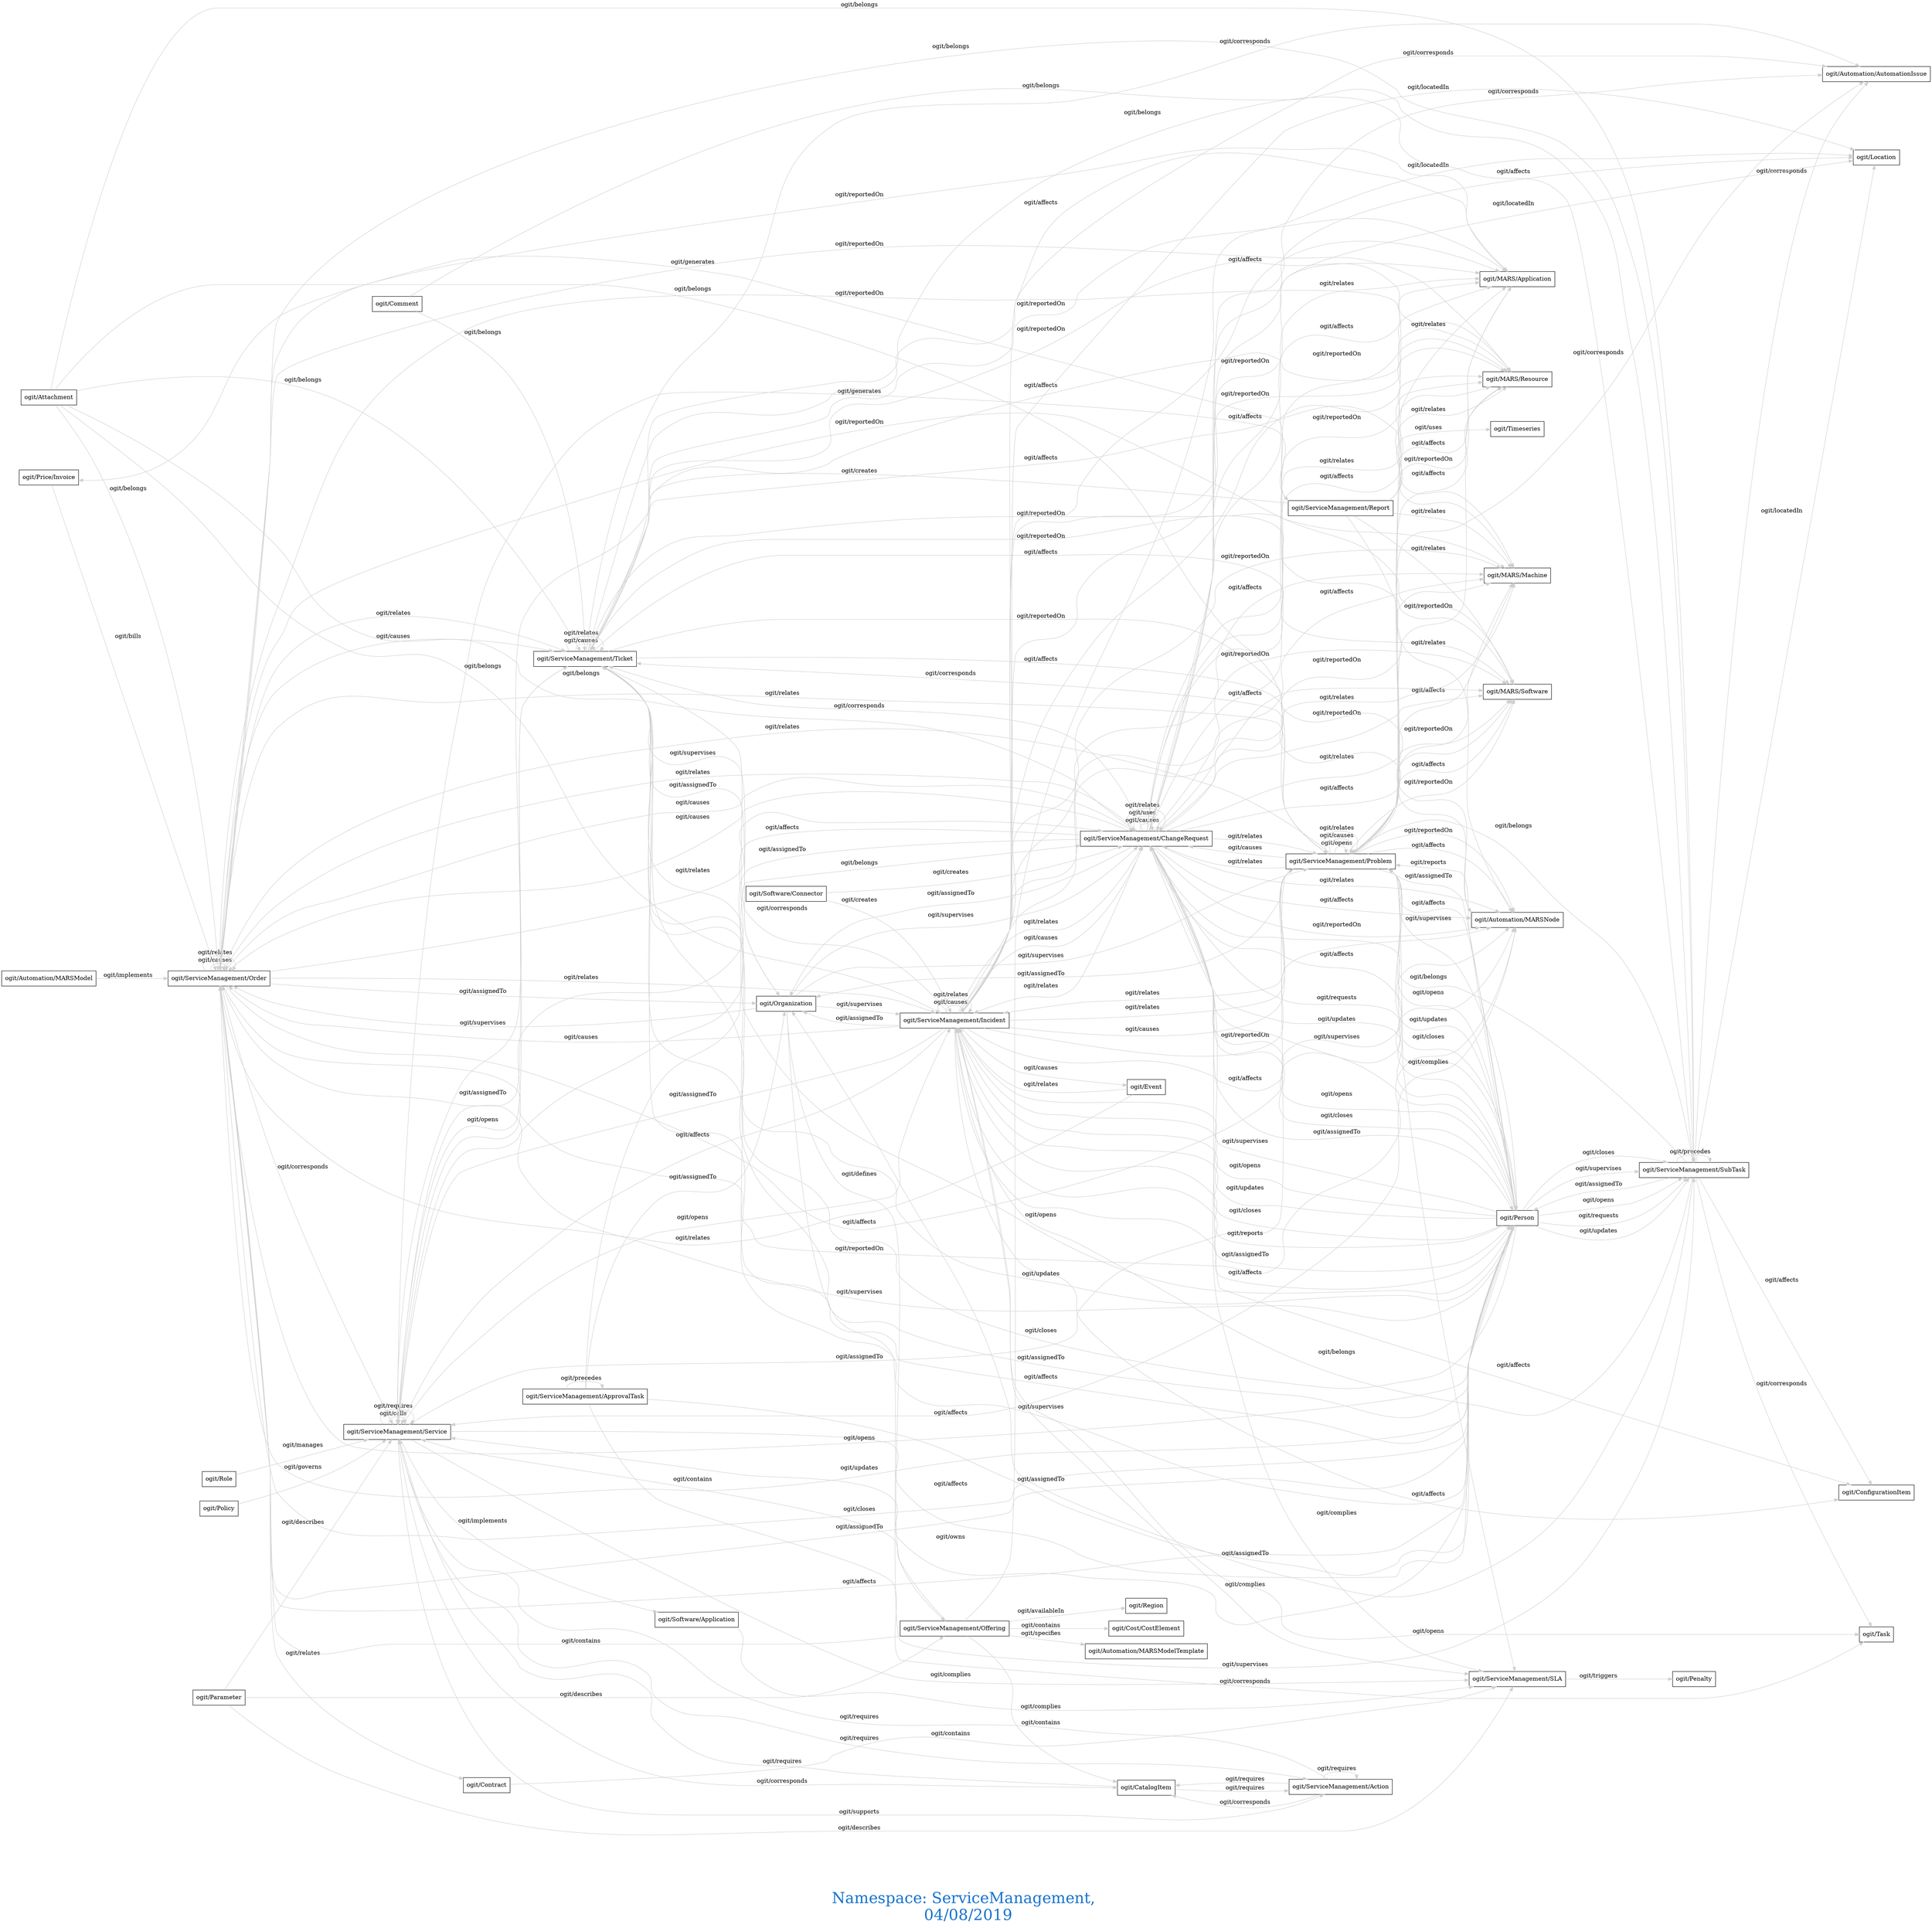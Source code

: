 digraph OGIT_ontology {
 graph [ rankdir= LR,fontsize = 36,
fontcolor= dodgerblue3,label = "\n\n\nNamespace: ServiceManagement, \n 04/08/2019"];
node[shape=polygon];
edge [  color="gray81"];

   "ogit/Price/Invoice" -> "ogit/ServiceManagement/Order" [label="ogit/bills    "];
   "ogit/ServiceManagement/Offering" -> "ogit/ServiceManagement/Order" [label="ogit/contains    "];
   "ogit/ServiceManagement/Offering" -> "ogit/ServiceManagement/Service" [label="ogit/contains    "];
   "ogit/ServiceManagement/Offering" -> "ogit/CatalogItem" [label="ogit/contains    "];
   "ogit/ServiceManagement/Offering" -> "ogit/Cost/CostElement" [label="ogit/contains    "];
   "ogit/Contract" -> "ogit/ServiceManagement/SLA" [label="ogit/contains    "];
   "ogit/Role" -> "ogit/ServiceManagement/Service" [label="ogit/manages    "];
   "ogit/Organization" -> "ogit/ServiceManagement/Offering" [label="ogit/defines    "];
   "ogit/ServiceManagement/SLA" -> "ogit/Penalty" [label="ogit/triggers    "];
   "ogit/ServiceManagement/Service" -> "ogit/ServiceManagement/Action" [label="ogit/supports    "];
   "ogit/Organization" -> "ogit/ServiceManagement/SubTask" [label="ogit/supervises    "];
   "ogit/Organization" -> "ogit/ServiceManagement/ChangeRequest" [label="ogit/supervises    "];
   "ogit/Organization" -> "ogit/ServiceManagement/Order" [label="ogit/supervises    "];
   "ogit/Organization" -> "ogit/ServiceManagement/Ticket" [label="ogit/supervises    "];
   "ogit/Organization" -> "ogit/ServiceManagement/Problem" [label="ogit/supervises    "];
   "ogit/Organization" -> "ogit/ServiceManagement/Incident" [label="ogit/supervises    "];
   "ogit/Person" -> "ogit/ServiceManagement/SubTask" [label="ogit/supervises    "];
   "ogit/Person" -> "ogit/ServiceManagement/ChangeRequest" [label="ogit/supervises    "];
   "ogit/Person" -> "ogit/ServiceManagement/Order" [label="ogit/supervises    "];
   "ogit/Person" -> "ogit/ServiceManagement/Ticket" [label="ogit/supervises    "];
   "ogit/Person" -> "ogit/ServiceManagement/Problem" [label="ogit/supervises    "];
   "ogit/Person" -> "ogit/ServiceManagement/Incident" [label="ogit/supervises    "];
   "ogit/ServiceManagement/ApprovalTask" -> "ogit/Person" [label="ogit/assignedTo    "];
   "ogit/ServiceManagement/ApprovalTask" -> "ogit/Organization" [label="ogit/assignedTo    "];
   "ogit/ServiceManagement/ChangeRequest" -> "ogit/Person" [label="ogit/assignedTo    "];
   "ogit/ServiceManagement/ChangeRequest" -> "ogit/Organization" [label="ogit/assignedTo    "];
   "ogit/ServiceManagement/ChangeRequest" -> "ogit/ServiceManagement/Service" [label="ogit/assignedTo    "];
   "ogit/ServiceManagement/Incident" -> "ogit/Person" [label="ogit/assignedTo    "];
   "ogit/ServiceManagement/Incident" -> "ogit/Organization" [label="ogit/assignedTo    "];
   "ogit/ServiceManagement/Incident" -> "ogit/ServiceManagement/Service" [label="ogit/assignedTo    "];
   "ogit/ServiceManagement/Order" -> "ogit/Person" [label="ogit/assignedTo    "];
   "ogit/ServiceManagement/Order" -> "ogit/Organization" [label="ogit/assignedTo    "];
   "ogit/ServiceManagement/Problem" -> "ogit/Person" [label="ogit/assignedTo    "];
   "ogit/ServiceManagement/Problem" -> "ogit/Organization" [label="ogit/assignedTo    "];
   "ogit/ServiceManagement/Problem" -> "ogit/ServiceManagement/Service" [label="ogit/assignedTo    "];
   "ogit/ServiceManagement/SubTask" -> "ogit/Person" [label="ogit/assignedTo    "];
   "ogit/ServiceManagement/SubTask" -> "ogit/Organization" [label="ogit/assignedTo    "];
   "ogit/ServiceManagement/Ticket" -> "ogit/Person" [label="ogit/assignedTo    "];
   "ogit/ServiceManagement/Ticket" -> "ogit/Organization" [label="ogit/assignedTo    "];
   "ogit/ServiceManagement/Ticket" -> "ogit/ServiceManagement/Service" [label="ogit/assignedTo    "];
   "ogit/ServiceManagement/Report" -> "ogit/Price/Invoice" [label="ogit/generates    "];
   "ogit/ServiceManagement/Service" -> "ogit/ServiceManagement/Report" [label="ogit/generates    "];
   "ogit/ServiceManagement/Offering" -> "ogit/Automation/MARSModelTemplate" [label="ogit/specifies    "];
   "ogit/ServiceManagement/Service" -> "ogit/ServiceManagement/Service" [label="ogit/calls    "];
   "ogit/ServiceManagement/Incident" -> "ogit/Task" [label="ogit/opens    "];
   "ogit/ServiceManagement/Problem" -> "ogit/ServiceManagement/Problem" [label="ogit/opens    "];
   "ogit/ServiceManagement/Service" -> "ogit/ServiceManagement/Ticket" [label="ogit/opens    "];
   "ogit/ServiceManagement/Service" -> "ogit/ServiceManagement/Incident" [label="ogit/opens    "];
   "ogit/Person" -> "ogit/ServiceManagement/SubTask" [label="ogit/opens    "];
   "ogit/Person" -> "ogit/ServiceManagement/ChangeRequest" [label="ogit/opens    "];
   "ogit/Person" -> "ogit/ServiceManagement/Order" [label="ogit/opens    "];
   "ogit/Person" -> "ogit/ServiceManagement/Ticket" [label="ogit/opens    "];
   "ogit/Person" -> "ogit/ServiceManagement/Problem" [label="ogit/opens    "];
   "ogit/Person" -> "ogit/ServiceManagement/Incident" [label="ogit/opens    "];
   "ogit/Parameter" -> "ogit/ServiceManagement/SLA" [label="ogit/describes    "];
   "ogit/Parameter" -> "ogit/ServiceManagement/Service" [label="ogit/describes    "];
   "ogit/Parameter" -> "ogit/ServiceManagement/Offering" [label="ogit/describes    "];
   "ogit/ServiceManagement/ApprovalTask" -> "ogit/ServiceManagement/ApprovalTask" [label="ogit/precedes    "];
   "ogit/ServiceManagement/SubTask" -> "ogit/ServiceManagement/SubTask" [label="ogit/precedes    "];
   "ogit/ServiceManagement/Report" -> "ogit/ServiceManagement/Service" [label="ogit/creates    "];
   "ogit/Software/Connector" -> "ogit/ServiceManagement/ChangeRequest" [label="ogit/creates    "];
   "ogit/Software/Connector" -> "ogit/ServiceManagement/Incident" [label="ogit/creates    "];
   "ogit/ServiceManagement/ChangeRequest" -> "ogit/ServiceManagement/SLA" [label="ogit/complies    "];
   "ogit/ServiceManagement/Incident" -> "ogit/ServiceManagement/SLA" [label="ogit/complies    "];
   "ogit/ServiceManagement/Problem" -> "ogit/ServiceManagement/SLA" [label="ogit/complies    "];
   "ogit/ServiceManagement/Service" -> "ogit/ServiceManagement/SLA" [label="ogit/complies    "];
   "ogit/Software/Application" -> "ogit/ServiceManagement/SLA" [label="ogit/complies    "];
   "ogit/ServiceManagement/ChangeRequest" -> "ogit/Location" [label="ogit/locatedIn    "];
   "ogit/ServiceManagement/Incident" -> "ogit/Location" [label="ogit/locatedIn    "];
   "ogit/ServiceManagement/Offering" -> "ogit/Location" [label="ogit/locatedIn    "];
   "ogit/ServiceManagement/SubTask" -> "ogit/Location" [label="ogit/locatedIn    "];
   "ogit/ServiceManagement/Action" -> "ogit/CatalogItem" [label="ogit/corresponds    "];
   "ogit/ServiceManagement/ApprovalTask" -> "ogit/Task" [label="ogit/corresponds    "];
   "ogit/ServiceManagement/ChangeRequest" -> "ogit/ServiceManagement/Ticket" [label="ogit/corresponds    "];
   "ogit/ServiceManagement/ChangeRequest" -> "ogit/Automation/AutomationIssue" [label="ogit/corresponds    "];
   "ogit/ServiceManagement/Incident" -> "ogit/ServiceManagement/Ticket" [label="ogit/corresponds    "];
   "ogit/ServiceManagement/Incident" -> "ogit/Automation/AutomationIssue" [label="ogit/corresponds    "];
   "ogit/ServiceManagement/Order" -> "ogit/ServiceManagement/Service" [label="ogit/corresponds    "];
   "ogit/ServiceManagement/Problem" -> "ogit/ServiceManagement/Ticket" [label="ogit/corresponds    "];
   "ogit/ServiceManagement/Problem" -> "ogit/Automation/AutomationIssue" [label="ogit/corresponds    "];
   "ogit/ServiceManagement/Service" -> "ogit/CatalogItem" [label="ogit/corresponds    "];
   "ogit/ServiceManagement/SubTask" -> "ogit/Task" [label="ogit/corresponds    "];
   "ogit/ServiceManagement/SubTask" -> "ogit/Automation/AutomationIssue" [label="ogit/corresponds    "];
   "ogit/ServiceManagement/Ticket" -> "ogit/Automation/AutomationIssue" [label="ogit/corresponds    "];
   "ogit/Automation/MARSNode" -> "ogit/ServiceManagement/Service" [label="ogit/affects    "];
   "ogit/ServiceManagement/ChangeRequest" -> "ogit/Location" [label="ogit/affects    "];
   "ogit/ServiceManagement/ChangeRequest" -> "ogit/ConfigurationItem" [label="ogit/affects    "];
   "ogit/ServiceManagement/ChangeRequest" -> "ogit/ServiceManagement/Service" [label="ogit/affects    "];
   "ogit/ServiceManagement/ChangeRequest" -> "ogit/Person" [label="ogit/affects    "];
   "ogit/ServiceManagement/ChangeRequest" -> "ogit/MARS/Application" [label="ogit/affects    "];
   "ogit/ServiceManagement/ChangeRequest" -> "ogit/MARS/Resource" [label="ogit/affects    "];
   "ogit/ServiceManagement/ChangeRequest" -> "ogit/MARS/Software" [label="ogit/affects    "];
   "ogit/ServiceManagement/ChangeRequest" -> "ogit/MARS/Machine" [label="ogit/affects    "];
   "ogit/ServiceManagement/ChangeRequest" -> "ogit/Automation/MARSNode" [label="ogit/affects    "];
   "ogit/ServiceManagement/Incident" -> "ogit/ServiceManagement/Service" [label="ogit/affects    "];
   "ogit/ServiceManagement/Incident" -> "ogit/ConfigurationItem" [label="ogit/affects    "];
   "ogit/ServiceManagement/Incident" -> "ogit/Person" [label="ogit/affects    "];
   "ogit/ServiceManagement/Incident" -> "ogit/MARS/Application" [label="ogit/affects    "];
   "ogit/ServiceManagement/Incident" -> "ogit/MARS/Resource" [label="ogit/affects    "];
   "ogit/ServiceManagement/Incident" -> "ogit/MARS/Software" [label="ogit/affects    "];
   "ogit/ServiceManagement/Incident" -> "ogit/MARS/Machine" [label="ogit/affects    "];
   "ogit/ServiceManagement/Incident" -> "ogit/Automation/MARSNode" [label="ogit/affects    "];
   "ogit/ServiceManagement/Order" -> "ogit/Person" [label="ogit/affects    "];
   "ogit/ServiceManagement/Order" -> "ogit/Automation/MARSNode" [label="ogit/affects    "];
   "ogit/ServiceManagement/Problem" -> "ogit/Person" [label="ogit/affects    "];
   "ogit/ServiceManagement/Problem" -> "ogit/MARS/Application" [label="ogit/affects    "];
   "ogit/ServiceManagement/Problem" -> "ogit/MARS/Resource" [label="ogit/affects    "];
   "ogit/ServiceManagement/Problem" -> "ogit/MARS/Software" [label="ogit/affects    "];
   "ogit/ServiceManagement/Problem" -> "ogit/MARS/Machine" [label="ogit/affects    "];
   "ogit/ServiceManagement/Problem" -> "ogit/Automation/MARSNode" [label="ogit/affects    "];
   "ogit/ServiceManagement/Service" -> "ogit/Person" [label="ogit/affects    "];
   "ogit/ServiceManagement/SubTask" -> "ogit/ConfigurationItem" [label="ogit/affects    "];
   "ogit/ServiceManagement/Ticket" -> "ogit/Person" [label="ogit/affects    "];
   "ogit/ServiceManagement/Ticket" -> "ogit/MARS/Application" [label="ogit/affects    "];
   "ogit/ServiceManagement/Ticket" -> "ogit/MARS/Resource" [label="ogit/affects    "];
   "ogit/ServiceManagement/Ticket" -> "ogit/MARS/Software" [label="ogit/affects    "];
   "ogit/ServiceManagement/Ticket" -> "ogit/MARS/Machine" [label="ogit/affects    "];
   "ogit/ServiceManagement/Ticket" -> "ogit/Automation/MARSNode" [label="ogit/affects    "];
   "ogit/ServiceManagement/Action" -> "ogit/ServiceManagement/Service" [label="ogit/requires    "];
   "ogit/ServiceManagement/Action" -> "ogit/ServiceManagement/Action" [label="ogit/requires    "];
   "ogit/ServiceManagement/Action" -> "ogit/CatalogItem" [label="ogit/requires    "];
   "ogit/ServiceManagement/Service" -> "ogit/ServiceManagement/Service" [label="ogit/requires    "];
   "ogit/ServiceManagement/Service" -> "ogit/ServiceManagement/Action" [label="ogit/requires    "];
   "ogit/CatalogItem" -> "ogit/ServiceManagement/Service" [label="ogit/requires    "];
   "ogit/CatalogItem" -> "ogit/ServiceManagement/Action" [label="ogit/requires    "];
   "ogit/Automation/MARSModel" -> "ogit/ServiceManagement/Order" [label="ogit/implements    "];
   "ogit/ServiceManagement/Service" -> "ogit/Software/Application" [label="ogit/implements    "];
   "ogit/Person" -> "ogit/ServiceManagement/SubTask" [label="ogit/requests    "];
   "ogit/Person" -> "ogit/ServiceManagement/ChangeRequest" [label="ogit/requests    "];
   "ogit/Person" -> "ogit/ServiceManagement/ChangeRequest" [label="ogit/updates    "];
   "ogit/Person" -> "ogit/ServiceManagement/Order" [label="ogit/updates    "];
   "ogit/Person" -> "ogit/ServiceManagement/Ticket" [label="ogit/updates    "];
   "ogit/Person" -> "ogit/ServiceManagement/Problem" [label="ogit/updates    "];
   "ogit/Person" -> "ogit/ServiceManagement/Incident" [label="ogit/updates    "];
   "ogit/Person" -> "ogit/ServiceManagement/SubTask" [label="ogit/updates    "];
   "ogit/ServiceManagement/ChangeRequest" -> "ogit/ServiceManagement/ChangeRequest" [label="ogit/causes    "];
   "ogit/ServiceManagement/ChangeRequest" -> "ogit/ServiceManagement/Order" [label="ogit/causes    "];
   "ogit/ServiceManagement/Incident" -> "ogit/ServiceManagement/Problem" [label="ogit/causes    "];
   "ogit/ServiceManagement/Incident" -> "ogit/ServiceManagement/Incident" [label="ogit/causes    "];
   "ogit/ServiceManagement/Incident" -> "ogit/Event" [label="ogit/causes    "];
   "ogit/ServiceManagement/Incident" -> "ogit/ServiceManagement/ChangeRequest" [label="ogit/causes    "];
   "ogit/ServiceManagement/Incident" -> "ogit/ServiceManagement/Order" [label="ogit/causes    "];
   "ogit/ServiceManagement/Order" -> "ogit/ServiceManagement/Ticket" [label="ogit/causes    "];
   "ogit/ServiceManagement/Order" -> "ogit/ServiceManagement/ChangeRequest" [label="ogit/causes    "];
   "ogit/ServiceManagement/Order" -> "ogit/ServiceManagement/Order" [label="ogit/causes    "];
   "ogit/ServiceManagement/Problem" -> "ogit/ServiceManagement/Problem" [label="ogit/causes    "];
   "ogit/ServiceManagement/Problem" -> "ogit/ServiceManagement/ChangeRequest" [label="ogit/causes    "];
   "ogit/ServiceManagement/Ticket" -> "ogit/ServiceManagement/Ticket" [label="ogit/causes    "];
   "ogit/Person" -> "ogit/ServiceManagement/Service" [label="ogit/owns    "];
   "ogit/Person" -> "ogit/ServiceManagement/ChangeRequest" [label="ogit/closes    "];
   "ogit/Person" -> "ogit/ServiceManagement/Order" [label="ogit/closes    "];
   "ogit/Person" -> "ogit/ServiceManagement/Ticket" [label="ogit/closes    "];
   "ogit/Person" -> "ogit/ServiceManagement/Problem" [label="ogit/closes    "];
   "ogit/Person" -> "ogit/ServiceManagement/Incident" [label="ogit/closes    "];
   "ogit/Person" -> "ogit/ServiceManagement/SubTask" [label="ogit/closes    "];
   "ogit/ServiceManagement/ApprovalTask" -> "ogit/ServiceManagement/ChangeRequest" [label="ogit/belongs    "];
   "ogit/ServiceManagement/SubTask" -> "ogit/ServiceManagement/Ticket" [label="ogit/belongs    "];
   "ogit/ServiceManagement/SubTask" -> "ogit/ServiceManagement/Problem" [label="ogit/belongs    "];
   "ogit/ServiceManagement/SubTask" -> "ogit/ServiceManagement/Incident" [label="ogit/belongs    "];
   "ogit/ServiceManagement/SubTask" -> "ogit/ServiceManagement/ChangeRequest" [label="ogit/belongs    "];
   "ogit/ServiceManagement/SubTask" -> "ogit/ServiceManagement/Order" [label="ogit/belongs    "];
   "ogit/Attachment" -> "ogit/ServiceManagement/SubTask" [label="ogit/belongs    "];
   "ogit/Attachment" -> "ogit/ServiceManagement/Ticket" [label="ogit/belongs    "];
   "ogit/Attachment" -> "ogit/ServiceManagement/Problem" [label="ogit/belongs    "];
   "ogit/Attachment" -> "ogit/ServiceManagement/Incident" [label="ogit/belongs    "];
   "ogit/Attachment" -> "ogit/ServiceManagement/ChangeRequest" [label="ogit/belongs    "];
   "ogit/Attachment" -> "ogit/ServiceManagement/Order" [label="ogit/belongs    "];
   "ogit/Comment" -> "ogit/ServiceManagement/SubTask" [label="ogit/belongs    "];
   "ogit/Comment" -> "ogit/ServiceManagement/Ticket" [label="ogit/belongs    "];
   "ogit/Person" -> "ogit/ServiceManagement/Problem" [label="ogit/reports    "];
   "ogit/Person" -> "ogit/ServiceManagement/Incident" [label="ogit/reports    "];
   "ogit/ServiceManagement/ChangeRequest" -> "ogit/ServiceManagement/ChangeRequest" [label="ogit/uses    "];
   "ogit/ServiceManagement/Report" -> "ogit/Timeseries" [label="ogit/uses    "];
   "ogit/ServiceManagement/ChangeRequest" -> "ogit/MARS/Machine" [label="ogit/reportedOn    "];
   "ogit/ServiceManagement/ChangeRequest" -> "ogit/MARS/Software" [label="ogit/reportedOn    "];
   "ogit/ServiceManagement/ChangeRequest" -> "ogit/MARS/Resource" [label="ogit/reportedOn    "];
   "ogit/ServiceManagement/ChangeRequest" -> "ogit/MARS/Application" [label="ogit/reportedOn    "];
   "ogit/ServiceManagement/ChangeRequest" -> "ogit/Automation/MARSNode" [label="ogit/reportedOn    "];
   "ogit/ServiceManagement/Incident" -> "ogit/MARS/Machine" [label="ogit/reportedOn    "];
   "ogit/ServiceManagement/Incident" -> "ogit/MARS/Software" [label="ogit/reportedOn    "];
   "ogit/ServiceManagement/Incident" -> "ogit/MARS/Resource" [label="ogit/reportedOn    "];
   "ogit/ServiceManagement/Incident" -> "ogit/MARS/Application" [label="ogit/reportedOn    "];
   "ogit/ServiceManagement/Incident" -> "ogit/Automation/MARSNode" [label="ogit/reportedOn    "];
   "ogit/ServiceManagement/Order" -> "ogit/MARS/Machine" [label="ogit/reportedOn    "];
   "ogit/ServiceManagement/Order" -> "ogit/MARS/Software" [label="ogit/reportedOn    "];
   "ogit/ServiceManagement/Order" -> "ogit/MARS/Resource" [label="ogit/reportedOn    "];
   "ogit/ServiceManagement/Order" -> "ogit/MARS/Application" [label="ogit/reportedOn    "];
   "ogit/ServiceManagement/Order" -> "ogit/Automation/MARSNode" [label="ogit/reportedOn    "];
   "ogit/ServiceManagement/Problem" -> "ogit/MARS/Machine" [label="ogit/reportedOn    "];
   "ogit/ServiceManagement/Problem" -> "ogit/MARS/Software" [label="ogit/reportedOn    "];
   "ogit/ServiceManagement/Problem" -> "ogit/MARS/Resource" [label="ogit/reportedOn    "];
   "ogit/ServiceManagement/Problem" -> "ogit/MARS/Application" [label="ogit/reportedOn    "];
   "ogit/ServiceManagement/Problem" -> "ogit/Automation/MARSNode" [label="ogit/reportedOn    "];
   "ogit/ServiceManagement/Ticket" -> "ogit/MARS/Machine" [label="ogit/reportedOn    "];
   "ogit/ServiceManagement/Ticket" -> "ogit/MARS/Software" [label="ogit/reportedOn    "];
   "ogit/ServiceManagement/Ticket" -> "ogit/MARS/Resource" [label="ogit/reportedOn    "];
   "ogit/ServiceManagement/Ticket" -> "ogit/MARS/Application" [label="ogit/reportedOn    "];
   "ogit/ServiceManagement/Ticket" -> "ogit/Automation/MARSNode" [label="ogit/reportedOn    "];
   "ogit/Policy" -> "ogit/ServiceManagement/Service" [label="ogit/governs    "];
   "ogit/ServiceManagement/ChangeRequest" -> "ogit/ServiceManagement/Problem" [label="ogit/relates    "];
   "ogit/ServiceManagement/ChangeRequest" -> "ogit/ServiceManagement/Incident" [label="ogit/relates    "];
   "ogit/ServiceManagement/ChangeRequest" -> "ogit/ServiceManagement/ChangeRequest" [label="ogit/relates    "];
   "ogit/ServiceManagement/ChangeRequest" -> "ogit/ServiceManagement/Order" [label="ogit/relates    "];
   "ogit/ServiceManagement/ChangeRequest" -> "ogit/MARS/Machine" [label="ogit/relates    "];
   "ogit/ServiceManagement/ChangeRequest" -> "ogit/MARS/Software" [label="ogit/relates    "];
   "ogit/ServiceManagement/ChangeRequest" -> "ogit/MARS/Resource" [label="ogit/relates    "];
   "ogit/ServiceManagement/ChangeRequest" -> "ogit/MARS/Application" [label="ogit/relates    "];
   "ogit/ServiceManagement/ChangeRequest" -> "ogit/Automation/MARSNode" [label="ogit/relates    "];
   "ogit/ServiceManagement/Incident" -> "ogit/ServiceManagement/Problem" [label="ogit/relates    "];
   "ogit/ServiceManagement/Incident" -> "ogit/ServiceManagement/Incident" [label="ogit/relates    "];
   "ogit/ServiceManagement/Incident" -> "ogit/ServiceManagement/ChangeRequest" [label="ogit/relates    "];
   "ogit/ServiceManagement/Order" -> "ogit/ServiceManagement/Ticket" [label="ogit/relates    "];
   "ogit/ServiceManagement/Order" -> "ogit/ServiceManagement/Problem" [label="ogit/relates    "];
   "ogit/ServiceManagement/Order" -> "ogit/ServiceManagement/Incident" [label="ogit/relates    "];
   "ogit/ServiceManagement/Order" -> "ogit/ServiceManagement/ChangeRequest" [label="ogit/relates    "];
   "ogit/ServiceManagement/Order" -> "ogit/ServiceManagement/Order" [label="ogit/relates    "];
   "ogit/ServiceManagement/Order" -> "ogit/Contract" [label="ogit/relates    "];
   "ogit/ServiceManagement/Problem" -> "ogit/ServiceManagement/Problem" [label="ogit/relates    "];
   "ogit/ServiceManagement/Problem" -> "ogit/ServiceManagement/Incident" [label="ogit/relates    "];
   "ogit/ServiceManagement/Problem" -> "ogit/ServiceManagement/ChangeRequest" [label="ogit/relates    "];
   "ogit/ServiceManagement/Problem" -> "ogit/ServiceManagement/Order" [label="ogit/relates    "];
   "ogit/ServiceManagement/Report" -> "ogit/MARS/Machine" [label="ogit/relates    "];
   "ogit/ServiceManagement/Report" -> "ogit/MARS/Software" [label="ogit/relates    "];
   "ogit/ServiceManagement/Report" -> "ogit/MARS/Resource" [label="ogit/relates    "];
   "ogit/ServiceManagement/Report" -> "ogit/MARS/Application" [label="ogit/relates    "];
   "ogit/ServiceManagement/Report" -> "ogit/Automation/MARSNode" [label="ogit/relates    "];
   "ogit/ServiceManagement/Ticket" -> "ogit/ServiceManagement/Ticket" [label="ogit/relates    "];
   "ogit/Event" -> "ogit/ServiceManagement/Order" [label="ogit/relates    "];
   "ogit/Event" -> "ogit/ServiceManagement/Incident" [label="ogit/relates    "];
   "ogit/ServiceManagement/Offering" -> "ogit/Region" [label="ogit/availableIn    "];
}
